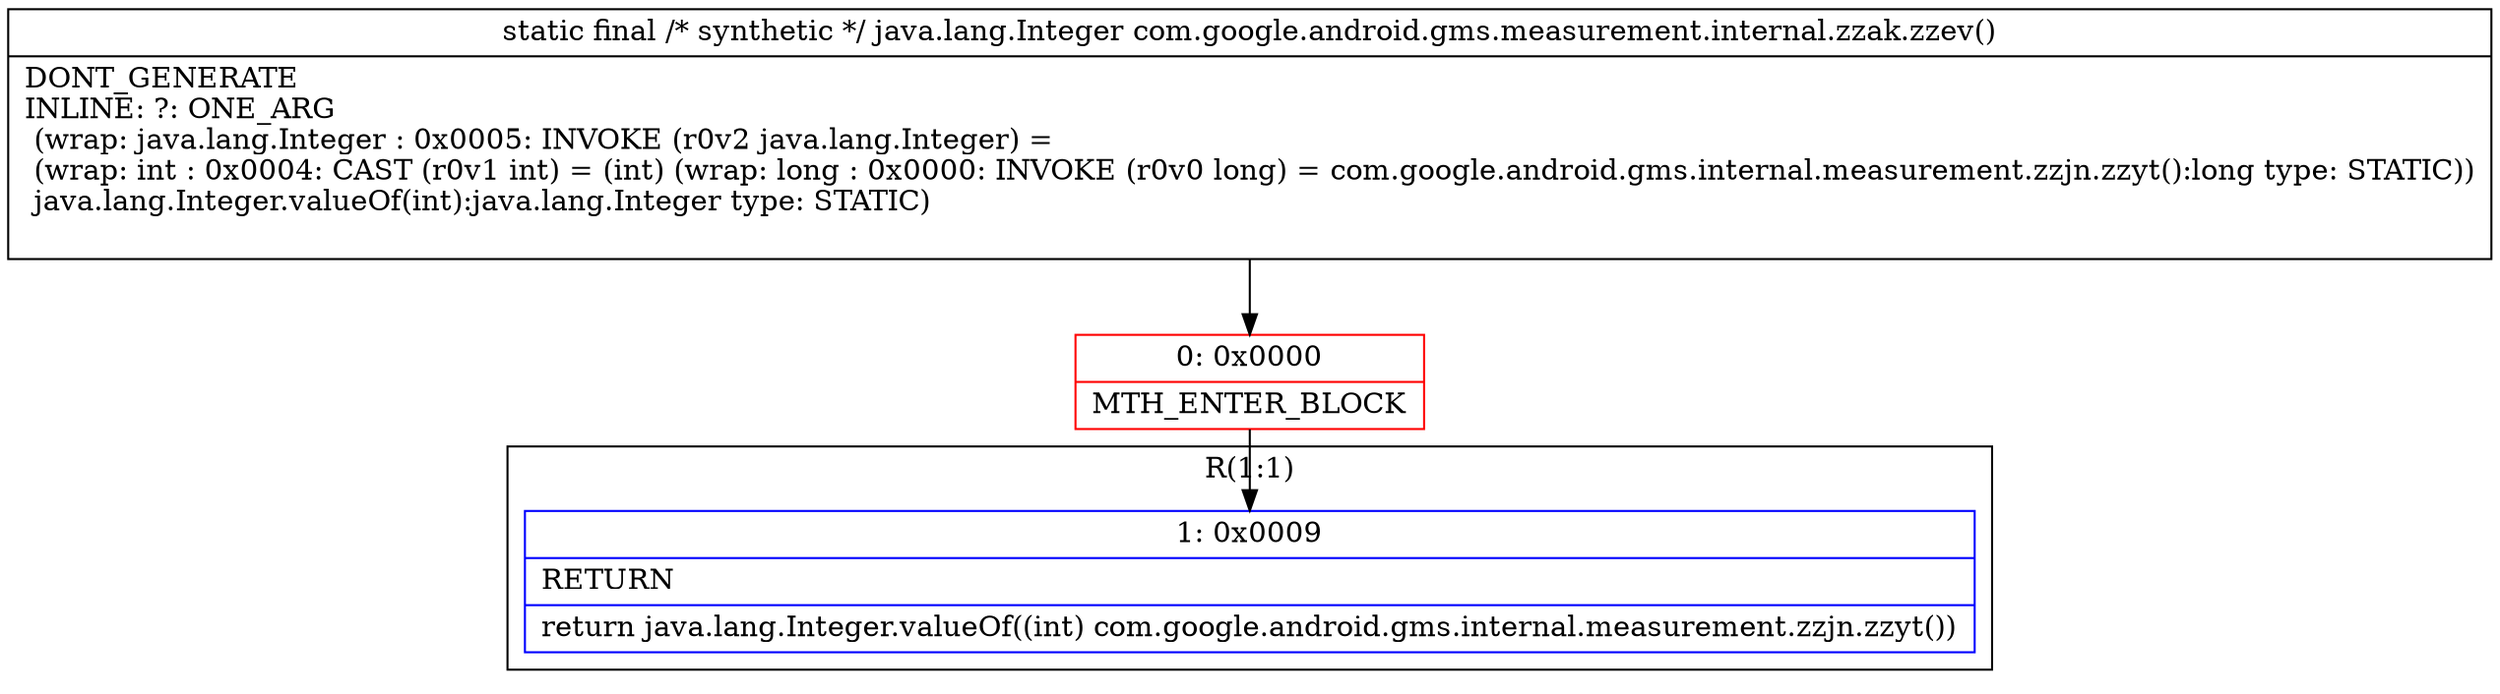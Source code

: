 digraph "CFG forcom.google.android.gms.measurement.internal.zzak.zzev()Ljava\/lang\/Integer;" {
subgraph cluster_Region_1706609741 {
label = "R(1:1)";
node [shape=record,color=blue];
Node_1 [shape=record,label="{1\:\ 0x0009|RETURN\l|return java.lang.Integer.valueOf((int) com.google.android.gms.internal.measurement.zzjn.zzyt())\l}"];
}
Node_0 [shape=record,color=red,label="{0\:\ 0x0000|MTH_ENTER_BLOCK\l}"];
MethodNode[shape=record,label="{static final \/* synthetic *\/ java.lang.Integer com.google.android.gms.measurement.internal.zzak.zzev()  | DONT_GENERATE\lINLINE: ?: ONE_ARG  \l  (wrap: java.lang.Integer : 0x0005: INVOKE  (r0v2 java.lang.Integer) = \l  (wrap: int : 0x0004: CAST  (r0v1 int) = (int) (wrap: long : 0x0000: INVOKE  (r0v0 long) =  com.google.android.gms.internal.measurement.zzjn.zzyt():long type: STATIC))\l java.lang.Integer.valueOf(int):java.lang.Integer type: STATIC)\l\l}"];
MethodNode -> Node_0;
Node_0 -> Node_1;
}

